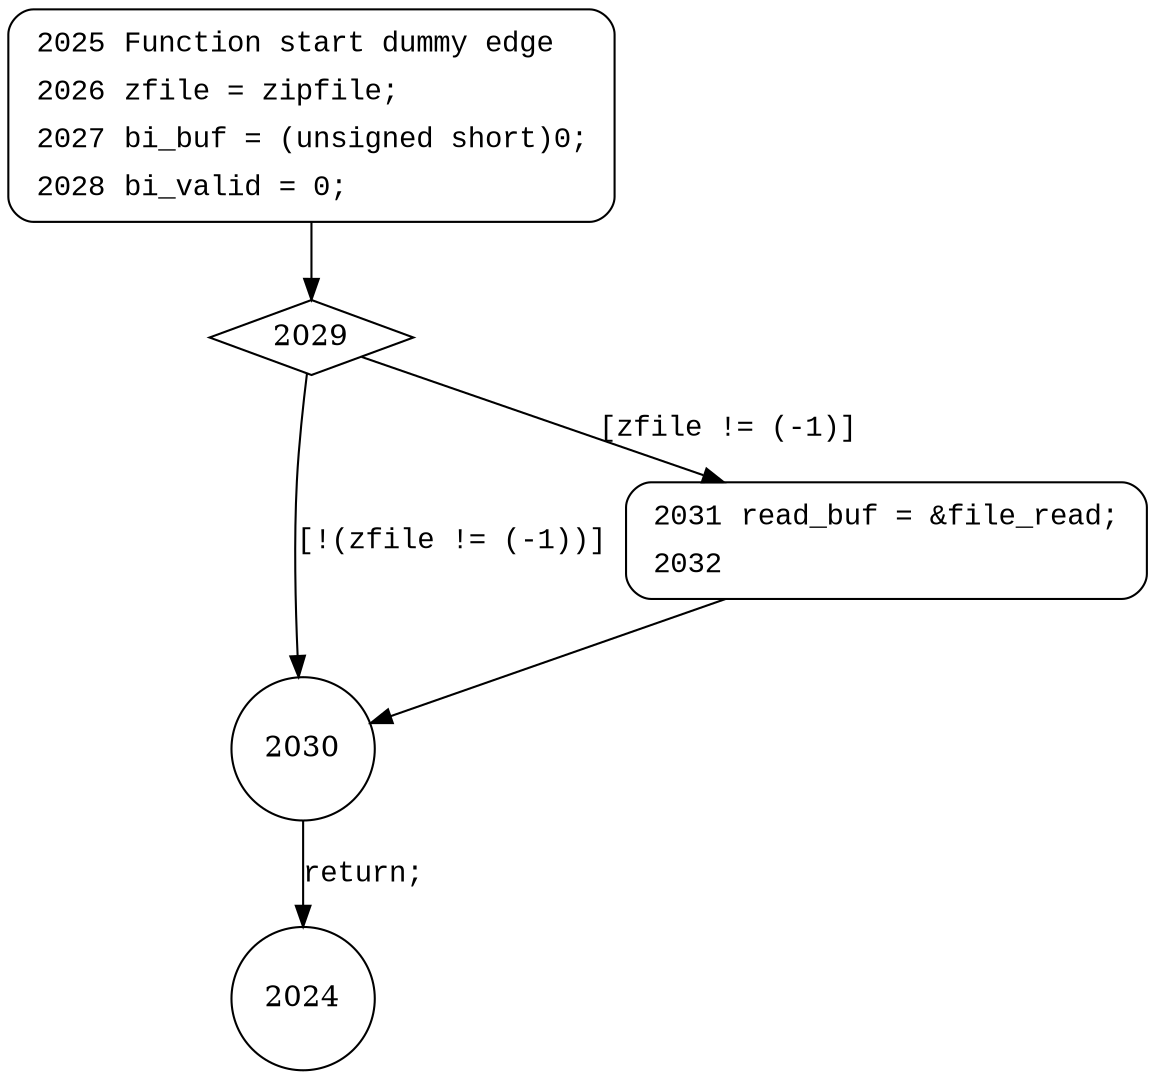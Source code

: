 digraph bi_init {
2029 [shape="diamond"]
2030 [shape="circle"]
2031 [shape="circle"]
2024 [shape="circle"]
2025 [style="filled,bold" penwidth="1" fillcolor="white" fontname="Courier New" shape="Mrecord" label=<<table border="0" cellborder="0" cellpadding="3" bgcolor="white"><tr><td align="right">2025</td><td align="left">Function start dummy edge</td></tr><tr><td align="right">2026</td><td align="left">zfile = zipfile;</td></tr><tr><td align="right">2027</td><td align="left">bi_buf = (unsigned short)0;</td></tr><tr><td align="right">2028</td><td align="left">bi_valid = 0;</td></tr></table>>]
2025 -> 2029[label=""]
2031 [style="filled,bold" penwidth="1" fillcolor="white" fontname="Courier New" shape="Mrecord" label=<<table border="0" cellborder="0" cellpadding="3" bgcolor="white"><tr><td align="right">2031</td><td align="left">read_buf = &amp;file_read;</td></tr><tr><td align="right">2032</td><td align="left"></td></tr></table>>]
2031 -> 2030[label=""]
2029 -> 2030 [label="[!(zfile != (-1))]" fontname="Courier New"]
2029 -> 2031 [label="[zfile != (-1)]" fontname="Courier New"]
2030 -> 2024 [label="return;" fontname="Courier New"]
}